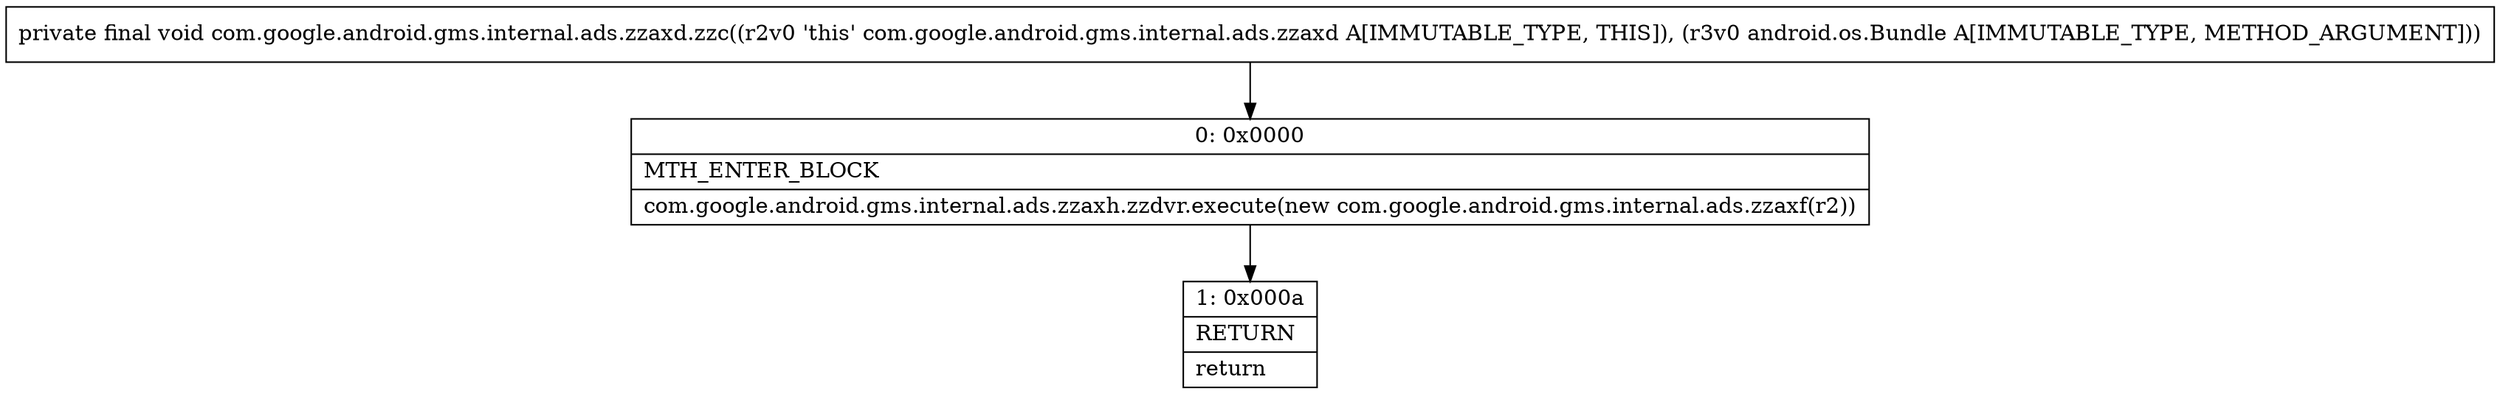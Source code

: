 digraph "CFG forcom.google.android.gms.internal.ads.zzaxd.zzc(Landroid\/os\/Bundle;)V" {
Node_0 [shape=record,label="{0\:\ 0x0000|MTH_ENTER_BLOCK\l|com.google.android.gms.internal.ads.zzaxh.zzdvr.execute(new com.google.android.gms.internal.ads.zzaxf(r2))\l}"];
Node_1 [shape=record,label="{1\:\ 0x000a|RETURN\l|return\l}"];
MethodNode[shape=record,label="{private final void com.google.android.gms.internal.ads.zzaxd.zzc((r2v0 'this' com.google.android.gms.internal.ads.zzaxd A[IMMUTABLE_TYPE, THIS]), (r3v0 android.os.Bundle A[IMMUTABLE_TYPE, METHOD_ARGUMENT])) }"];
MethodNode -> Node_0;
Node_0 -> Node_1;
}

